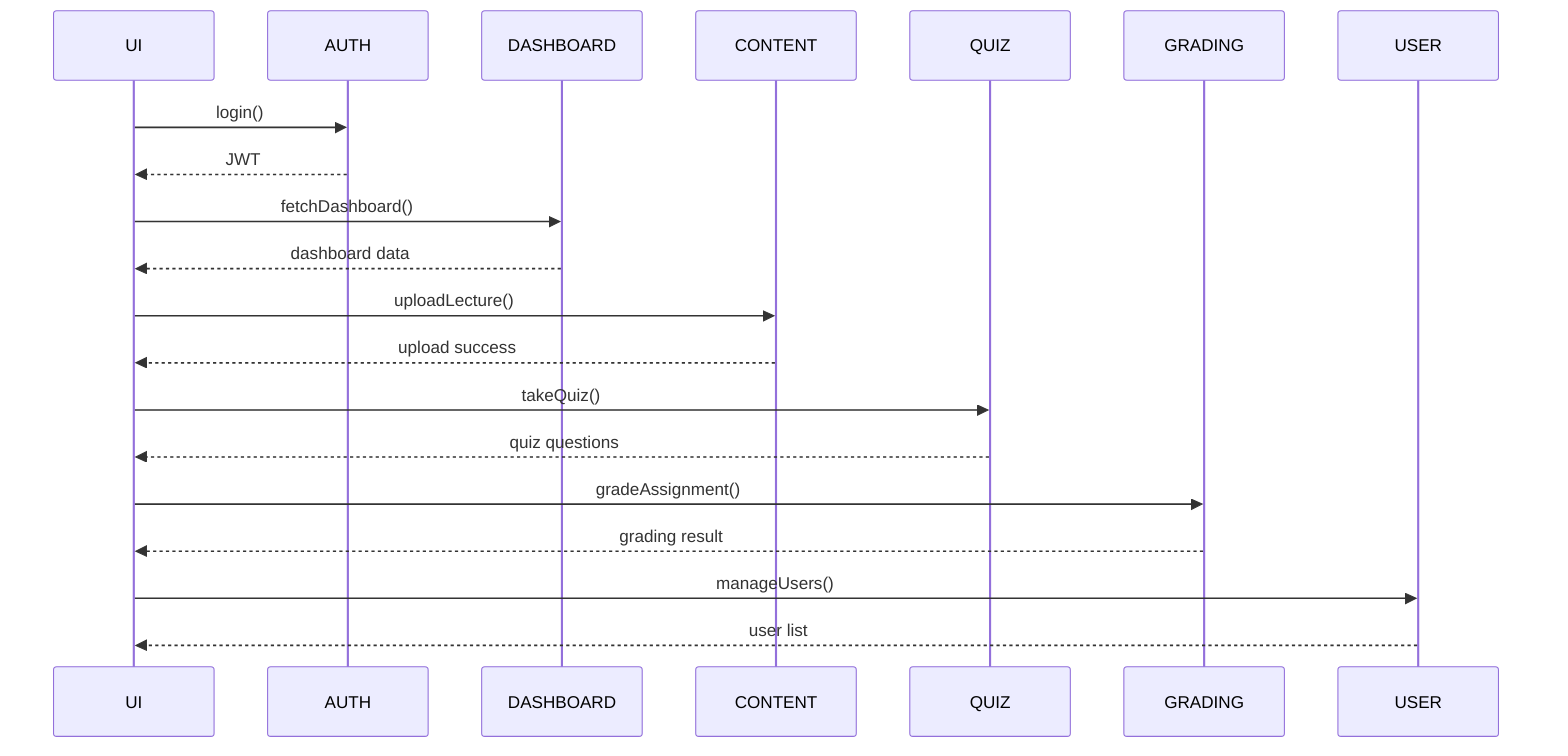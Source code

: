 sequenceDiagram
    participant UI
    participant AUTH
    participant DASHBOARD
    participant CONTENT
    participant QUIZ
    participant GRADING
    participant USER

    UI->>AUTH: login()
    AUTH-->>UI: JWT
    UI->>DASHBOARD: fetchDashboard()
    DASHBOARD-->>UI: dashboard data
    UI->>CONTENT: uploadLecture()
    CONTENT-->>UI: upload success
    UI->>QUIZ: takeQuiz()
    QUIZ-->>UI: quiz questions
    UI->>GRADING: gradeAssignment()
    GRADING-->>UI: grading result
    UI->>USER: manageUsers()
    USER-->>UI: user list